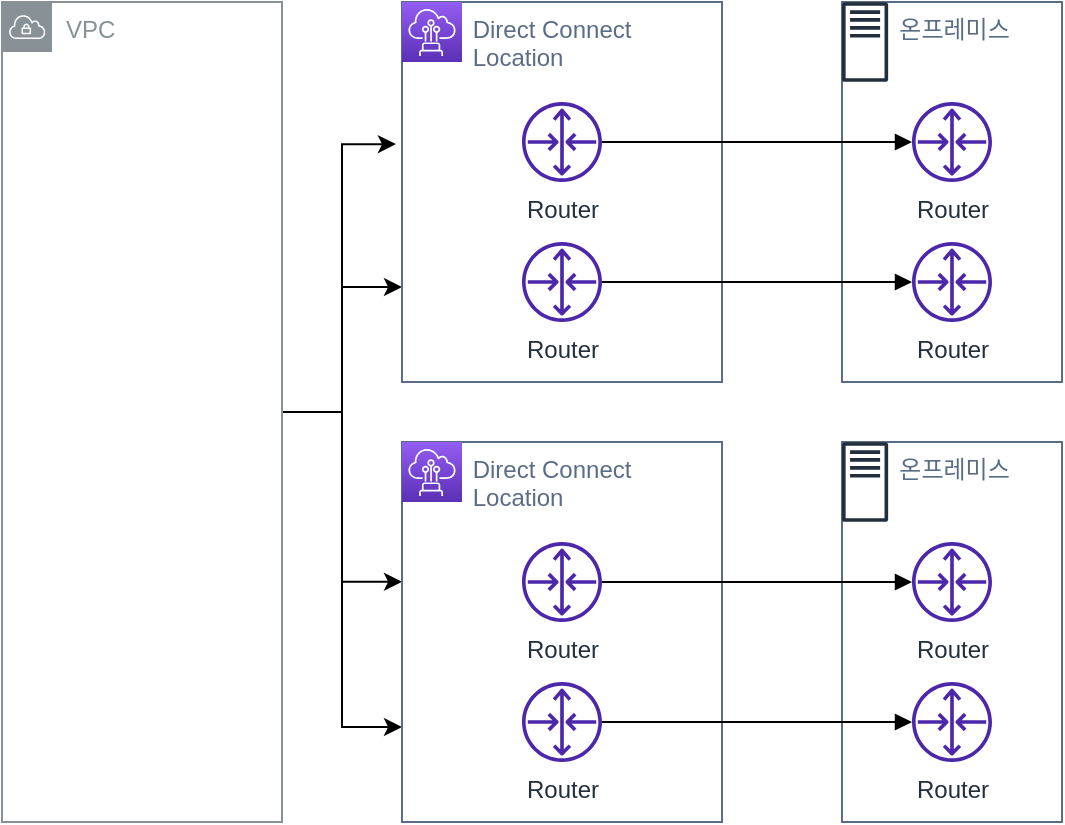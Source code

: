 <mxfile version="20.8.10" type="device"><diagram name="페이지-1" id="lCYpTez79FIKnliEF_HM"><mxGraphModel dx="1114" dy="894" grid="1" gridSize="10" guides="1" tooltips="1" connect="1" arrows="1" fold="1" page="1" pageScale="1" pageWidth="827" pageHeight="1169" math="0" shadow="0"><root><mxCell id="0"/><mxCell id="1" parent="0"/><mxCell id="qgQhyz13YsqHOD9wMxv_-39" style="edgeStyle=orthogonalEdgeStyle;rounded=0;orthogonalLoop=1;jettySize=auto;html=1;entryX=-0.019;entryY=0.374;entryDx=0;entryDy=0;entryPerimeter=0;" edge="1" parent="1" source="qgQhyz13YsqHOD9wMxv_-18" target="qgQhyz13YsqHOD9wMxv_-20"><mxGeometry relative="1" as="geometry"/></mxCell><mxCell id="qgQhyz13YsqHOD9wMxv_-41" style="edgeStyle=orthogonalEdgeStyle;rounded=0;orthogonalLoop=1;jettySize=auto;html=1;entryX=0;entryY=0.75;entryDx=0;entryDy=0;" edge="1" parent="1" source="qgQhyz13YsqHOD9wMxv_-18" target="qgQhyz13YsqHOD9wMxv_-20"><mxGeometry relative="1" as="geometry"/></mxCell><mxCell id="qgQhyz13YsqHOD9wMxv_-42" style="edgeStyle=orthogonalEdgeStyle;rounded=0;orthogonalLoop=1;jettySize=auto;html=1;entryX=0;entryY=0.368;entryDx=0;entryDy=0;entryPerimeter=0;" edge="1" parent="1" source="qgQhyz13YsqHOD9wMxv_-18" target="qgQhyz13YsqHOD9wMxv_-30"><mxGeometry relative="1" as="geometry"/></mxCell><mxCell id="qgQhyz13YsqHOD9wMxv_-43" style="edgeStyle=orthogonalEdgeStyle;rounded=0;orthogonalLoop=1;jettySize=auto;html=1;entryX=0;entryY=0.75;entryDx=0;entryDy=0;" edge="1" parent="1" source="qgQhyz13YsqHOD9wMxv_-18" target="qgQhyz13YsqHOD9wMxv_-30"><mxGeometry relative="1" as="geometry"/></mxCell><mxCell id="qgQhyz13YsqHOD9wMxv_-18" value="VPC" style="sketch=0;outlineConnect=0;gradientColor=none;html=1;whiteSpace=wrap;fontSize=12;fontStyle=0;shape=mxgraph.aws4.group;grIcon=mxgraph.aws4.group_vpc;strokeColor=#879196;fillColor=none;verticalAlign=top;align=left;spacingLeft=30;fontColor=#879196;dashed=0;" vertex="1" parent="1"><mxGeometry x="40" y="120" width="140" height="410" as="geometry"/></mxCell><mxCell id="qgQhyz13YsqHOD9wMxv_-19" value="        온프레미스" style="fillColor=none;strokeColor=#5A6C86;verticalAlign=top;fontStyle=0;fontColor=#5A6C86;align=left;" vertex="1" parent="1"><mxGeometry x="460" y="120" width="110" height="190" as="geometry"/></mxCell><mxCell id="qgQhyz13YsqHOD9wMxv_-20" value="          Direct Connect &#10;          Location" style="fillColor=none;strokeColor=#5A6C86;verticalAlign=top;fontStyle=0;fontColor=#5A6C86;align=left;" vertex="1" parent="1"><mxGeometry x="240" y="120" width="160" height="190" as="geometry"/></mxCell><mxCell id="qgQhyz13YsqHOD9wMxv_-21" value="" style="sketch=0;points=[[0,0,0],[0.25,0,0],[0.5,0,0],[0.75,0,0],[1,0,0],[0,1,0],[0.25,1,0],[0.5,1,0],[0.75,1,0],[1,1,0],[0,0.25,0],[0,0.5,0],[0,0.75,0],[1,0.25,0],[1,0.5,0],[1,0.75,0]];outlineConnect=0;fontColor=#232F3E;gradientColor=#945DF2;gradientDirection=north;fillColor=#5A30B5;strokeColor=#ffffff;dashed=0;verticalLabelPosition=bottom;verticalAlign=top;align=center;html=1;fontSize=12;fontStyle=0;aspect=fixed;shape=mxgraph.aws4.resourceIcon;resIcon=mxgraph.aws4.direct_connect;" vertex="1" parent="1"><mxGeometry x="240" y="120" width="30" height="30" as="geometry"/></mxCell><mxCell id="qgQhyz13YsqHOD9wMxv_-22" style="edgeStyle=none;rounded=0;jumpStyle=none;orthogonalLoop=1;jettySize=auto;html=1;endArrow=block;endFill=1;" edge="1" parent="1" source="qgQhyz13YsqHOD9wMxv_-23" target="qgQhyz13YsqHOD9wMxv_-27"><mxGeometry relative="1" as="geometry"/></mxCell><mxCell id="qgQhyz13YsqHOD9wMxv_-23" value="Router" style="sketch=0;outlineConnect=0;fontColor=#232F3E;gradientColor=none;fillColor=#4D27AA;strokeColor=none;dashed=0;verticalLabelPosition=bottom;verticalAlign=top;align=center;html=1;fontSize=12;fontStyle=0;aspect=fixed;pointerEvents=1;shape=mxgraph.aws4.router;" vertex="1" parent="1"><mxGeometry x="300" y="170" width="40" height="40" as="geometry"/></mxCell><mxCell id="qgQhyz13YsqHOD9wMxv_-24" style="edgeStyle=none;rounded=0;jumpStyle=none;orthogonalLoop=1;jettySize=auto;html=1;endArrow=block;endFill=1;" edge="1" parent="1" source="qgQhyz13YsqHOD9wMxv_-25" target="qgQhyz13YsqHOD9wMxv_-28"><mxGeometry relative="1" as="geometry"/></mxCell><mxCell id="qgQhyz13YsqHOD9wMxv_-25" value="Router" style="sketch=0;outlineConnect=0;fontColor=#232F3E;gradientColor=none;fillColor=#4D27AA;strokeColor=none;dashed=0;verticalLabelPosition=bottom;verticalAlign=top;align=center;html=1;fontSize=12;fontStyle=0;aspect=fixed;pointerEvents=1;shape=mxgraph.aws4.router;" vertex="1" parent="1"><mxGeometry x="300" y="240" width="40" height="40" as="geometry"/></mxCell><mxCell id="qgQhyz13YsqHOD9wMxv_-26" value="" style="sketch=0;outlineConnect=0;fontColor=#232F3E;gradientColor=none;fillColor=#232F3D;strokeColor=none;dashed=0;verticalLabelPosition=bottom;verticalAlign=top;align=center;html=1;fontSize=12;fontStyle=0;aspect=fixed;pointerEvents=1;shape=mxgraph.aws4.traditional_server;" vertex="1" parent="1"><mxGeometry x="460" y="120" width="23.08" height="40" as="geometry"/></mxCell><mxCell id="qgQhyz13YsqHOD9wMxv_-27" value="Router" style="sketch=0;outlineConnect=0;fontColor=#232F3E;gradientColor=none;fillColor=#4D27AA;strokeColor=none;dashed=0;verticalLabelPosition=bottom;verticalAlign=top;align=center;html=1;fontSize=12;fontStyle=0;aspect=fixed;pointerEvents=1;shape=mxgraph.aws4.router;" vertex="1" parent="1"><mxGeometry x="495" y="170" width="40" height="40" as="geometry"/></mxCell><mxCell id="qgQhyz13YsqHOD9wMxv_-28" value="Router" style="sketch=0;outlineConnect=0;fontColor=#232F3E;gradientColor=none;fillColor=#4D27AA;strokeColor=none;dashed=0;verticalLabelPosition=bottom;verticalAlign=top;align=center;html=1;fontSize=12;fontStyle=0;aspect=fixed;pointerEvents=1;shape=mxgraph.aws4.router;" vertex="1" parent="1"><mxGeometry x="495" y="240" width="40" height="40" as="geometry"/></mxCell><mxCell id="qgQhyz13YsqHOD9wMxv_-29" value="        온프레미스" style="fillColor=none;strokeColor=#5A6C86;verticalAlign=top;fontStyle=0;fontColor=#5A6C86;align=left;" vertex="1" parent="1"><mxGeometry x="460" y="340" width="110" height="190" as="geometry"/></mxCell><mxCell id="qgQhyz13YsqHOD9wMxv_-30" value="          Direct Connect &#10;          Location" style="fillColor=none;strokeColor=#5A6C86;verticalAlign=top;fontStyle=0;fontColor=#5A6C86;align=left;" vertex="1" parent="1"><mxGeometry x="240" y="340" width="160" height="190" as="geometry"/></mxCell><mxCell id="qgQhyz13YsqHOD9wMxv_-31" value="" style="sketch=0;points=[[0,0,0],[0.25,0,0],[0.5,0,0],[0.75,0,0],[1,0,0],[0,1,0],[0.25,1,0],[0.5,1,0],[0.75,1,0],[1,1,0],[0,0.25,0],[0,0.5,0],[0,0.75,0],[1,0.25,0],[1,0.5,0],[1,0.75,0]];outlineConnect=0;fontColor=#232F3E;gradientColor=#945DF2;gradientDirection=north;fillColor=#5A30B5;strokeColor=#ffffff;dashed=0;verticalLabelPosition=bottom;verticalAlign=top;align=center;html=1;fontSize=12;fontStyle=0;aspect=fixed;shape=mxgraph.aws4.resourceIcon;resIcon=mxgraph.aws4.direct_connect;" vertex="1" parent="1"><mxGeometry x="240" y="340" width="30" height="30" as="geometry"/></mxCell><mxCell id="qgQhyz13YsqHOD9wMxv_-32" style="edgeStyle=none;rounded=0;jumpStyle=none;orthogonalLoop=1;jettySize=auto;html=1;endArrow=block;endFill=1;" edge="1" parent="1" source="qgQhyz13YsqHOD9wMxv_-33" target="qgQhyz13YsqHOD9wMxv_-37"><mxGeometry relative="1" as="geometry"/></mxCell><mxCell id="qgQhyz13YsqHOD9wMxv_-33" value="Router" style="sketch=0;outlineConnect=0;fontColor=#232F3E;gradientColor=none;fillColor=#4D27AA;strokeColor=none;dashed=0;verticalLabelPosition=bottom;verticalAlign=top;align=center;html=1;fontSize=12;fontStyle=0;aspect=fixed;pointerEvents=1;shape=mxgraph.aws4.router;" vertex="1" parent="1"><mxGeometry x="300" y="390" width="40" height="40" as="geometry"/></mxCell><mxCell id="qgQhyz13YsqHOD9wMxv_-34" style="edgeStyle=none;rounded=0;jumpStyle=none;orthogonalLoop=1;jettySize=auto;html=1;endArrow=block;endFill=1;" edge="1" parent="1" source="qgQhyz13YsqHOD9wMxv_-35" target="qgQhyz13YsqHOD9wMxv_-38"><mxGeometry relative="1" as="geometry"/></mxCell><mxCell id="qgQhyz13YsqHOD9wMxv_-35" value="Router" style="sketch=0;outlineConnect=0;fontColor=#232F3E;gradientColor=none;fillColor=#4D27AA;strokeColor=none;dashed=0;verticalLabelPosition=bottom;verticalAlign=top;align=center;html=1;fontSize=12;fontStyle=0;aspect=fixed;pointerEvents=1;shape=mxgraph.aws4.router;" vertex="1" parent="1"><mxGeometry x="300" y="460" width="40" height="40" as="geometry"/></mxCell><mxCell id="qgQhyz13YsqHOD9wMxv_-36" value="" style="sketch=0;outlineConnect=0;fontColor=#232F3E;gradientColor=none;fillColor=#232F3D;strokeColor=none;dashed=0;verticalLabelPosition=bottom;verticalAlign=top;align=center;html=1;fontSize=12;fontStyle=0;aspect=fixed;pointerEvents=1;shape=mxgraph.aws4.traditional_server;" vertex="1" parent="1"><mxGeometry x="460" y="340" width="23.08" height="40" as="geometry"/></mxCell><mxCell id="qgQhyz13YsqHOD9wMxv_-37" value="Router" style="sketch=0;outlineConnect=0;fontColor=#232F3E;gradientColor=none;fillColor=#4D27AA;strokeColor=none;dashed=0;verticalLabelPosition=bottom;verticalAlign=top;align=center;html=1;fontSize=12;fontStyle=0;aspect=fixed;pointerEvents=1;shape=mxgraph.aws4.router;" vertex="1" parent="1"><mxGeometry x="495" y="390" width="40" height="40" as="geometry"/></mxCell><mxCell id="qgQhyz13YsqHOD9wMxv_-38" value="Router" style="sketch=0;outlineConnect=0;fontColor=#232F3E;gradientColor=none;fillColor=#4D27AA;strokeColor=none;dashed=0;verticalLabelPosition=bottom;verticalAlign=top;align=center;html=1;fontSize=12;fontStyle=0;aspect=fixed;pointerEvents=1;shape=mxgraph.aws4.router;" vertex="1" parent="1"><mxGeometry x="495" y="460" width="40" height="40" as="geometry"/></mxCell></root></mxGraphModel></diagram></mxfile>